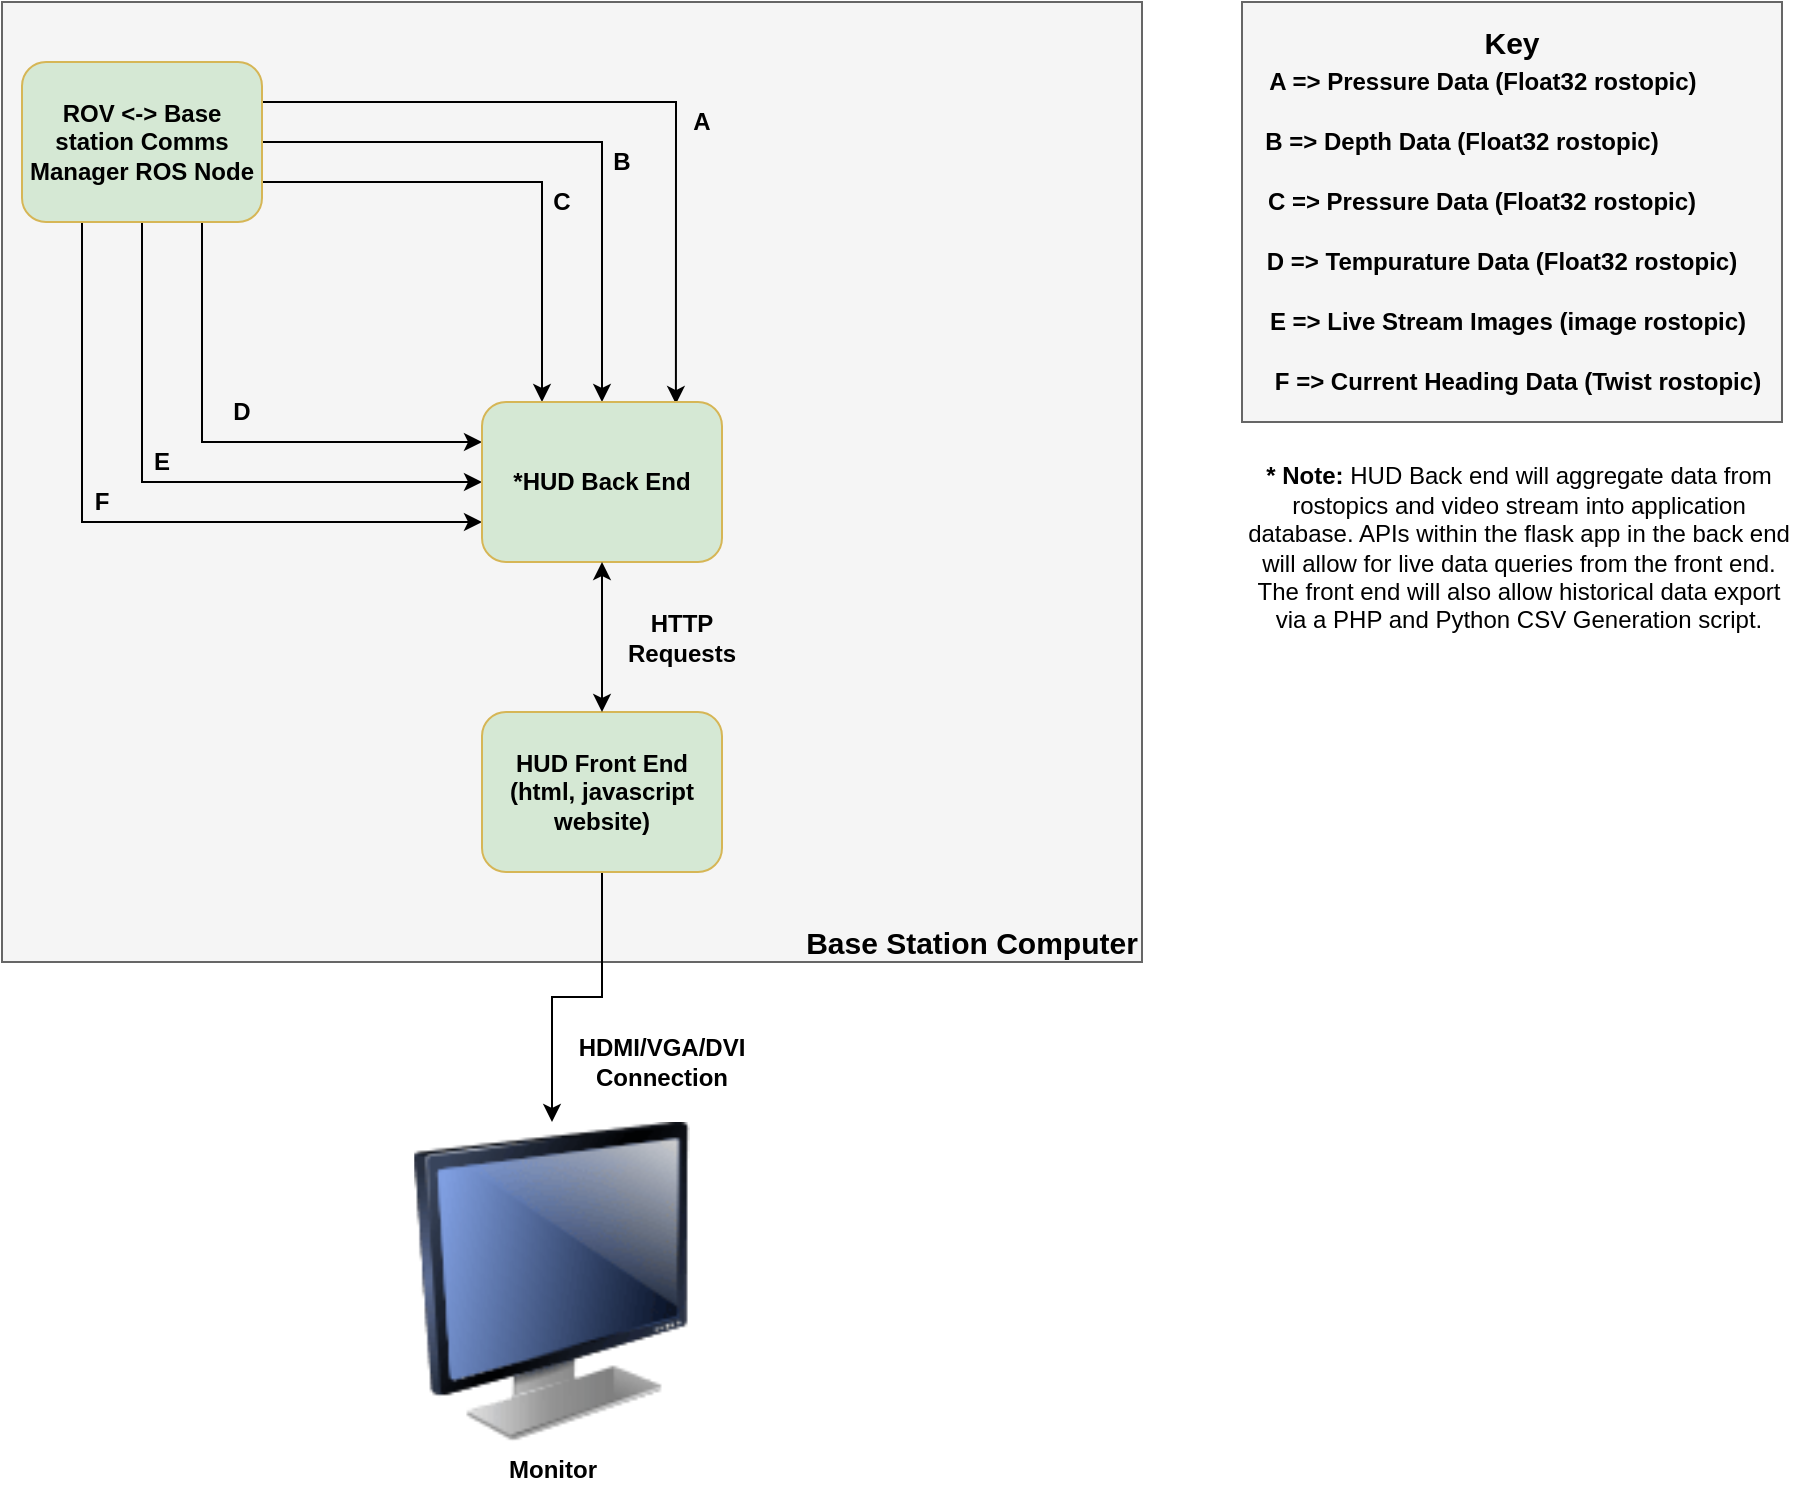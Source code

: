 <mxfile version="12.1.9" type="github" pages="1">
  <diagram id="dvayOvmPAuLTwOydBaXN" name="Page-1">
    <mxGraphModel dx="1422" dy="794" grid="1" gridSize="10" guides="1" tooltips="1" connect="1" arrows="1" fold="1" page="1" pageScale="1" pageWidth="1100" pageHeight="850" math="0" shadow="0">
      <root>
        <mxCell id="0"/>
        <mxCell id="1" parent="0"/>
        <mxCell id="P94vjSVfHrpoifT2Vlh4-18" value="" style="rounded=0;whiteSpace=wrap;html=1;fillColor=#f5f5f5;strokeColor=#666666;fontColor=#333333;" parent="1" vertex="1">
          <mxGeometry x="820" y="70" width="270" height="210" as="geometry"/>
        </mxCell>
        <mxCell id="P94vjSVfHrpoifT2Vlh4-1" value="" style="rounded=0;whiteSpace=wrap;html=1;fillColor=#f5f5f5;strokeColor=#666666;fontColor=#333333;" parent="1" vertex="1">
          <mxGeometry x="200" y="70" width="570" height="480" as="geometry"/>
        </mxCell>
        <mxCell id="P94vjSVfHrpoifT2Vlh4-2" value="Base Station Computer" style="text;html=1;strokeColor=none;fillColor=none;align=center;verticalAlign=middle;whiteSpace=wrap;rounded=0;fontStyle=1;fontSize=15;" parent="1" vertex="1">
          <mxGeometry x="600" y="530" width="170" height="20" as="geometry"/>
        </mxCell>
        <mxCell id="P94vjSVfHrpoifT2Vlh4-5" style="edgeStyle=orthogonalEdgeStyle;rounded=0;orthogonalLoop=1;jettySize=auto;html=1;exitX=1;exitY=0.25;exitDx=0;exitDy=0;entryX=0.808;entryY=0.013;entryDx=0;entryDy=0;entryPerimeter=0;" parent="1" source="P94vjSVfHrpoifT2Vlh4-3" target="P94vjSVfHrpoifT2Vlh4-4" edge="1">
          <mxGeometry relative="1" as="geometry"/>
        </mxCell>
        <mxCell id="P94vjSVfHrpoifT2Vlh4-6" style="edgeStyle=orthogonalEdgeStyle;rounded=0;orthogonalLoop=1;jettySize=auto;html=1;exitX=1;exitY=0.5;exitDx=0;exitDy=0;" parent="1" source="P94vjSVfHrpoifT2Vlh4-3" target="P94vjSVfHrpoifT2Vlh4-4" edge="1">
          <mxGeometry relative="1" as="geometry"/>
        </mxCell>
        <mxCell id="P94vjSVfHrpoifT2Vlh4-7" style="edgeStyle=orthogonalEdgeStyle;rounded=0;orthogonalLoop=1;jettySize=auto;html=1;exitX=1;exitY=0.75;exitDx=0;exitDy=0;entryX=0.25;entryY=0;entryDx=0;entryDy=0;" parent="1" source="P94vjSVfHrpoifT2Vlh4-3" target="P94vjSVfHrpoifT2Vlh4-4" edge="1">
          <mxGeometry relative="1" as="geometry"/>
        </mxCell>
        <mxCell id="P94vjSVfHrpoifT2Vlh4-8" style="edgeStyle=orthogonalEdgeStyle;rounded=0;orthogonalLoop=1;jettySize=auto;html=1;exitX=0.75;exitY=1;exitDx=0;exitDy=0;entryX=0;entryY=0.25;entryDx=0;entryDy=0;" parent="1" source="P94vjSVfHrpoifT2Vlh4-3" target="P94vjSVfHrpoifT2Vlh4-4" edge="1">
          <mxGeometry relative="1" as="geometry"/>
        </mxCell>
        <mxCell id="P94vjSVfHrpoifT2Vlh4-9" style="edgeStyle=orthogonalEdgeStyle;rounded=0;orthogonalLoop=1;jettySize=auto;html=1;exitX=0.5;exitY=1;exitDx=0;exitDy=0;entryX=0;entryY=0.5;entryDx=0;entryDy=0;" parent="1" source="P94vjSVfHrpoifT2Vlh4-3" target="P94vjSVfHrpoifT2Vlh4-4" edge="1">
          <mxGeometry relative="1" as="geometry"/>
        </mxCell>
        <mxCell id="P94vjSVfHrpoifT2Vlh4-10" style="edgeStyle=orthogonalEdgeStyle;rounded=0;orthogonalLoop=1;jettySize=auto;html=1;exitX=0.25;exitY=1;exitDx=0;exitDy=0;entryX=0;entryY=0.75;entryDx=0;entryDy=0;" parent="1" source="P94vjSVfHrpoifT2Vlh4-3" target="P94vjSVfHrpoifT2Vlh4-4" edge="1">
          <mxGeometry relative="1" as="geometry"/>
        </mxCell>
        <mxCell id="P94vjSVfHrpoifT2Vlh4-3" value="ROV &amp;lt;-&amp;gt; Base station Comms Manager ROS Node" style="rounded=1;whiteSpace=wrap;html=1;fillColor=#D5E8D4;strokeColor=#d6b656;fontStyle=1" parent="1" vertex="1">
          <mxGeometry x="210" y="100" width="120" height="80" as="geometry"/>
        </mxCell>
        <mxCell id="P94vjSVfHrpoifT2Vlh4-4" value="*HUD Back End" style="rounded=1;whiteSpace=wrap;html=1;fillColor=#D5E8D4;strokeColor=#d6b656;fontStyle=1" parent="1" vertex="1">
          <mxGeometry x="440" y="270" width="120" height="80" as="geometry"/>
        </mxCell>
        <mxCell id="P94vjSVfHrpoifT2Vlh4-11" value="&lt;b&gt;A&lt;/b&gt;" style="text;html=1;strokeColor=none;fillColor=none;align=center;verticalAlign=middle;whiteSpace=wrap;rounded=0;" parent="1" vertex="1">
          <mxGeometry x="530" y="120" width="40" height="20" as="geometry"/>
        </mxCell>
        <mxCell id="P94vjSVfHrpoifT2Vlh4-12" value="&lt;b&gt;B&lt;/b&gt;" style="text;html=1;strokeColor=none;fillColor=none;align=center;verticalAlign=middle;whiteSpace=wrap;rounded=0;" parent="1" vertex="1">
          <mxGeometry x="490" y="140" width="40" height="20" as="geometry"/>
        </mxCell>
        <mxCell id="P94vjSVfHrpoifT2Vlh4-13" value="&lt;b&gt;C&lt;/b&gt;" style="text;html=1;strokeColor=none;fillColor=none;align=center;verticalAlign=middle;whiteSpace=wrap;rounded=0;" parent="1" vertex="1">
          <mxGeometry x="460" y="160" width="40" height="20" as="geometry"/>
        </mxCell>
        <mxCell id="P94vjSVfHrpoifT2Vlh4-14" value="&lt;b&gt;F&lt;/b&gt;" style="text;html=1;strokeColor=none;fillColor=none;align=center;verticalAlign=middle;whiteSpace=wrap;rounded=0;" parent="1" vertex="1">
          <mxGeometry x="230" y="310" width="40" height="20" as="geometry"/>
        </mxCell>
        <mxCell id="P94vjSVfHrpoifT2Vlh4-15" value="&lt;b&gt;E&lt;/b&gt;" style="text;html=1;strokeColor=none;fillColor=none;align=center;verticalAlign=middle;whiteSpace=wrap;rounded=0;" parent="1" vertex="1">
          <mxGeometry x="260" y="290" width="40" height="20" as="geometry"/>
        </mxCell>
        <mxCell id="P94vjSVfHrpoifT2Vlh4-16" value="&lt;b&gt;D&lt;/b&gt;" style="text;html=1;strokeColor=none;fillColor=none;align=center;verticalAlign=middle;whiteSpace=wrap;rounded=0;" parent="1" vertex="1">
          <mxGeometry x="300" y="265" width="40" height="20" as="geometry"/>
        </mxCell>
        <mxCell id="P94vjSVfHrpoifT2Vlh4-17" value="&lt;b style=&quot;font-size: 15px&quot;&gt;Key&lt;/b&gt;" style="text;html=1;strokeColor=none;fillColor=none;align=center;verticalAlign=middle;whiteSpace=wrap;rounded=0;" parent="1" vertex="1">
          <mxGeometry x="935" y="80" width="40" height="20" as="geometry"/>
        </mxCell>
        <mxCell id="P94vjSVfHrpoifT2Vlh4-20" value="&lt;b&gt;Monitor&lt;/b&gt;" style="image;html=1;labelBackgroundColor=#ffffff;image=img/lib/clip_art/computers/Monitor_128x128.png" parent="1" vertex="1">
          <mxGeometry x="390" y="630" width="170" height="160" as="geometry"/>
        </mxCell>
        <mxCell id="P94vjSVfHrpoifT2Vlh4-27" style="edgeStyle=orthogonalEdgeStyle;rounded=0;orthogonalLoop=1;jettySize=auto;html=1;exitX=0.5;exitY=1;exitDx=0;exitDy=0;" parent="1" source="P94vjSVfHrpoifT2Vlh4-21" target="P94vjSVfHrpoifT2Vlh4-20" edge="1">
          <mxGeometry relative="1" as="geometry"/>
        </mxCell>
        <mxCell id="P94vjSVfHrpoifT2Vlh4-21" value="HUD Front End (html, javascript website)" style="rounded=1;whiteSpace=wrap;html=1;fillColor=#D5E8D4;strokeColor=#d6b656;fontStyle=1" parent="1" vertex="1">
          <mxGeometry x="440" y="425" width="120" height="80" as="geometry"/>
        </mxCell>
        <mxCell id="P94vjSVfHrpoifT2Vlh4-28" value="HDMI/VGA/DVI Connection" style="text;html=1;strokeColor=none;fillColor=none;align=center;verticalAlign=middle;whiteSpace=wrap;rounded=0;fontStyle=1" parent="1" vertex="1">
          <mxGeometry x="510" y="590" width="40" height="20" as="geometry"/>
        </mxCell>
        <mxCell id="mYEQ8QdQxq5M0N4z0mq4-1" value="&lt;b&gt;A =&amp;gt; Pressure Data (Float32 rostopic)&lt;/b&gt;" style="text;html=1;strokeColor=none;fillColor=none;align=center;verticalAlign=middle;whiteSpace=wrap;rounded=0;" parent="1" vertex="1">
          <mxGeometry x="817.5" y="100" width="245" height="20" as="geometry"/>
        </mxCell>
        <mxCell id="mYEQ8QdQxq5M0N4z0mq4-2" value="&lt;b&gt;B =&amp;gt; Depth Data (Float32 rostopic)&lt;/b&gt;" style="text;html=1;strokeColor=none;fillColor=none;align=center;verticalAlign=middle;whiteSpace=wrap;rounded=0;" parent="1" vertex="1">
          <mxGeometry x="820" y="130" width="220" height="20" as="geometry"/>
        </mxCell>
        <mxCell id="mYEQ8QdQxq5M0N4z0mq4-3" value="&lt;b&gt;C =&amp;gt; Pressure Data (Float32 rostopic)&lt;/b&gt;" style="text;html=1;strokeColor=none;fillColor=none;align=center;verticalAlign=middle;whiteSpace=wrap;rounded=0;" parent="1" vertex="1">
          <mxGeometry x="825" y="160" width="230" height="20" as="geometry"/>
        </mxCell>
        <mxCell id="mYEQ8QdQxq5M0N4z0mq4-4" value="&lt;b&gt;D =&amp;gt; Tempurature Data (Float32 rostopic)&lt;/b&gt;" style="text;html=1;strokeColor=none;fillColor=none;align=center;verticalAlign=middle;whiteSpace=wrap;rounded=0;" parent="1" vertex="1">
          <mxGeometry x="825" y="190" width="250" height="20" as="geometry"/>
        </mxCell>
        <mxCell id="mYEQ8QdQxq5M0N4z0mq4-5" value="&lt;b&gt;E =&amp;gt; Live Stream Images (image rostopic)&lt;/b&gt;" style="text;html=1;strokeColor=none;fillColor=none;align=center;verticalAlign=middle;whiteSpace=wrap;rounded=0;" parent="1" vertex="1">
          <mxGeometry x="818" y="220" width="270" height="20" as="geometry"/>
        </mxCell>
        <mxCell id="mYEQ8QdQxq5M0N4z0mq4-6" value="&lt;b&gt;F =&amp;gt; Current Heading Data (Twist rostopic)&lt;/b&gt;" style="text;html=1;strokeColor=none;fillColor=none;align=center;verticalAlign=middle;whiteSpace=wrap;rounded=0;" parent="1" vertex="1">
          <mxGeometry x="828" y="250" width="260" height="20" as="geometry"/>
        </mxCell>
        <mxCell id="mYEQ8QdQxq5M0N4z0mq4-8" value="&lt;b&gt;* Note:&lt;/b&gt; HUD Back end will aggregate data from rostopics and video stream into application database. APIs within the flask app in the back end will allow for live data queries from the front end. The front end will also allow historical data export via a PHP and Python CSV Generation script." style="text;html=1;strokeColor=none;fillColor=none;align=center;verticalAlign=middle;whiteSpace=wrap;rounded=0;" parent="1" vertex="1">
          <mxGeometry x="820.5" y="307.5" width="275" height="70" as="geometry"/>
        </mxCell>
        <mxCell id="NnIrdN9ldz2jv57Dv1oi-3" value="HTTP Requests" style="text;html=1;strokeColor=none;fillColor=none;align=center;verticalAlign=middle;whiteSpace=wrap;rounded=0;fontStyle=1" vertex="1" parent="1">
          <mxGeometry x="520" y="377.5" width="40" height="20" as="geometry"/>
        </mxCell>
        <mxCell id="NnIrdN9ldz2jv57Dv1oi-4" value="" style="endArrow=classic;startArrow=classic;html=1;entryX=0.5;entryY=1;entryDx=0;entryDy=0;exitX=0.5;exitY=0;exitDx=0;exitDy=0;" edge="1" parent="1" source="P94vjSVfHrpoifT2Vlh4-21" target="P94vjSVfHrpoifT2Vlh4-4">
          <mxGeometry width="50" height="50" relative="1" as="geometry">
            <mxPoint x="50" y="580" as="sourcePoint"/>
            <mxPoint x="100" y="530" as="targetPoint"/>
          </mxGeometry>
        </mxCell>
      </root>
    </mxGraphModel>
  </diagram>
</mxfile>
